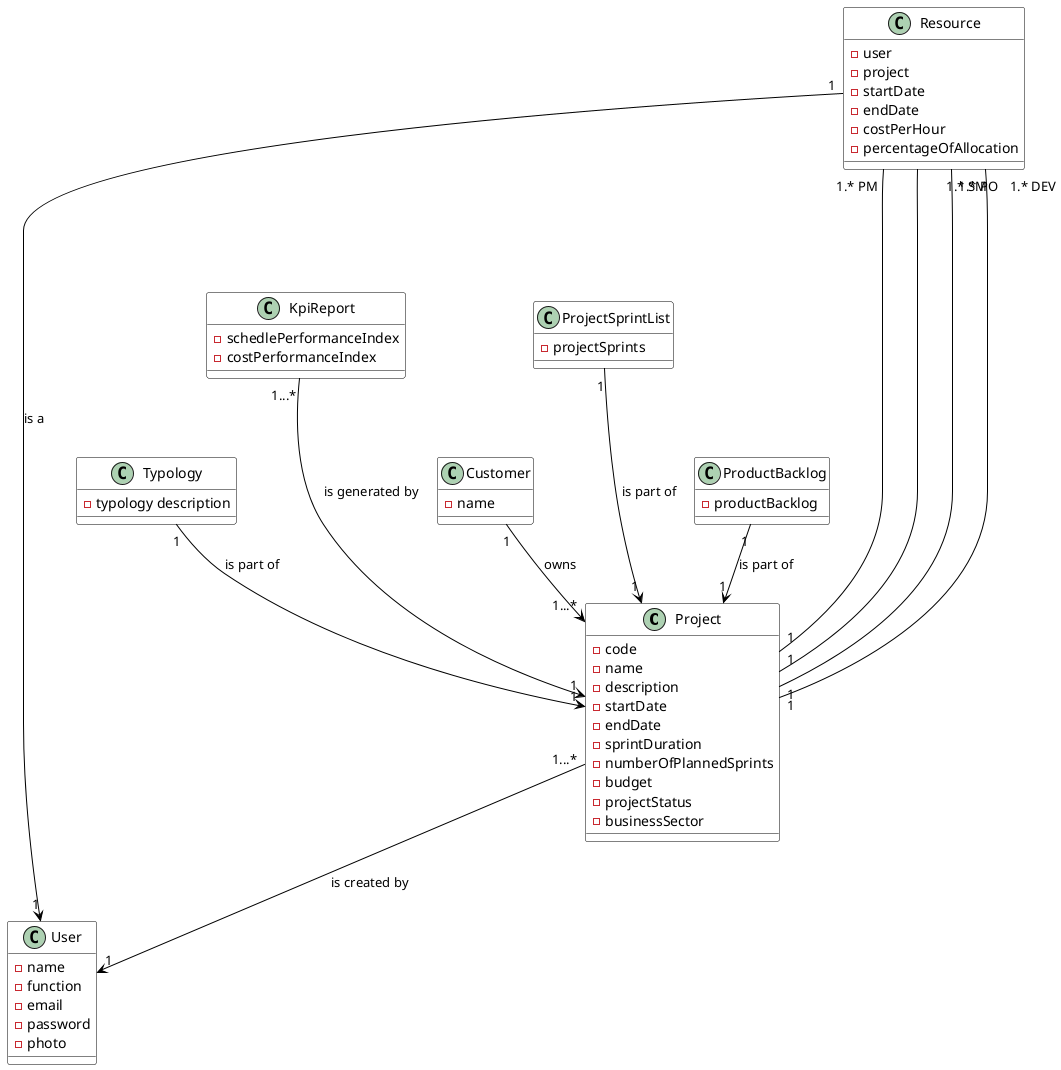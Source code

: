 @startuml
skinparam class {
BackgroundColor #white
ArrowColor #black
BorderColor #black
}

class Project{
    -code
    -name
    -description
    -startDate
    -endDate
    -sprintDuration
    -numberOfPlannedSprints
    -budget
    -projectStatus
    -businessSector
}

class Typology{
    -typology description
}

class KpiReport{
    -schedlePerformanceIndex
    -costPerformanceIndex
}

class Customer{
    -name
}

class ProjectSprintList{
    -projectSprints
 }

class User{
    -name
    -function
    -email
    -password
    -photo
}

class Resource{
    -user
    -project
    -startDate
    -endDate
    -costPerHour
    -percentageOfAllocation
}

class ProductBacklog{
    -productBacklog
}

Typology "1" --> "1" Project : is part of
KpiReport "1...*" ---> "1" Project : is generated by
Customer "1" --> "1...*" Project : owns
ProjectSprintList "1" ---> "1" Project : is part of
ProductBacklog "1" --> "1" Project : is part of
Project "1...*" --> "1" User : is created by
Resource "1" --> "1" User : is a
Resource " 1.* PM" ----- "1" Project
Resource "        1.* SM" --- "1" Project
Resource " 1.* PO" --- "1" Project
Resource "     1.* DEV" --- "1" Project

@enduml